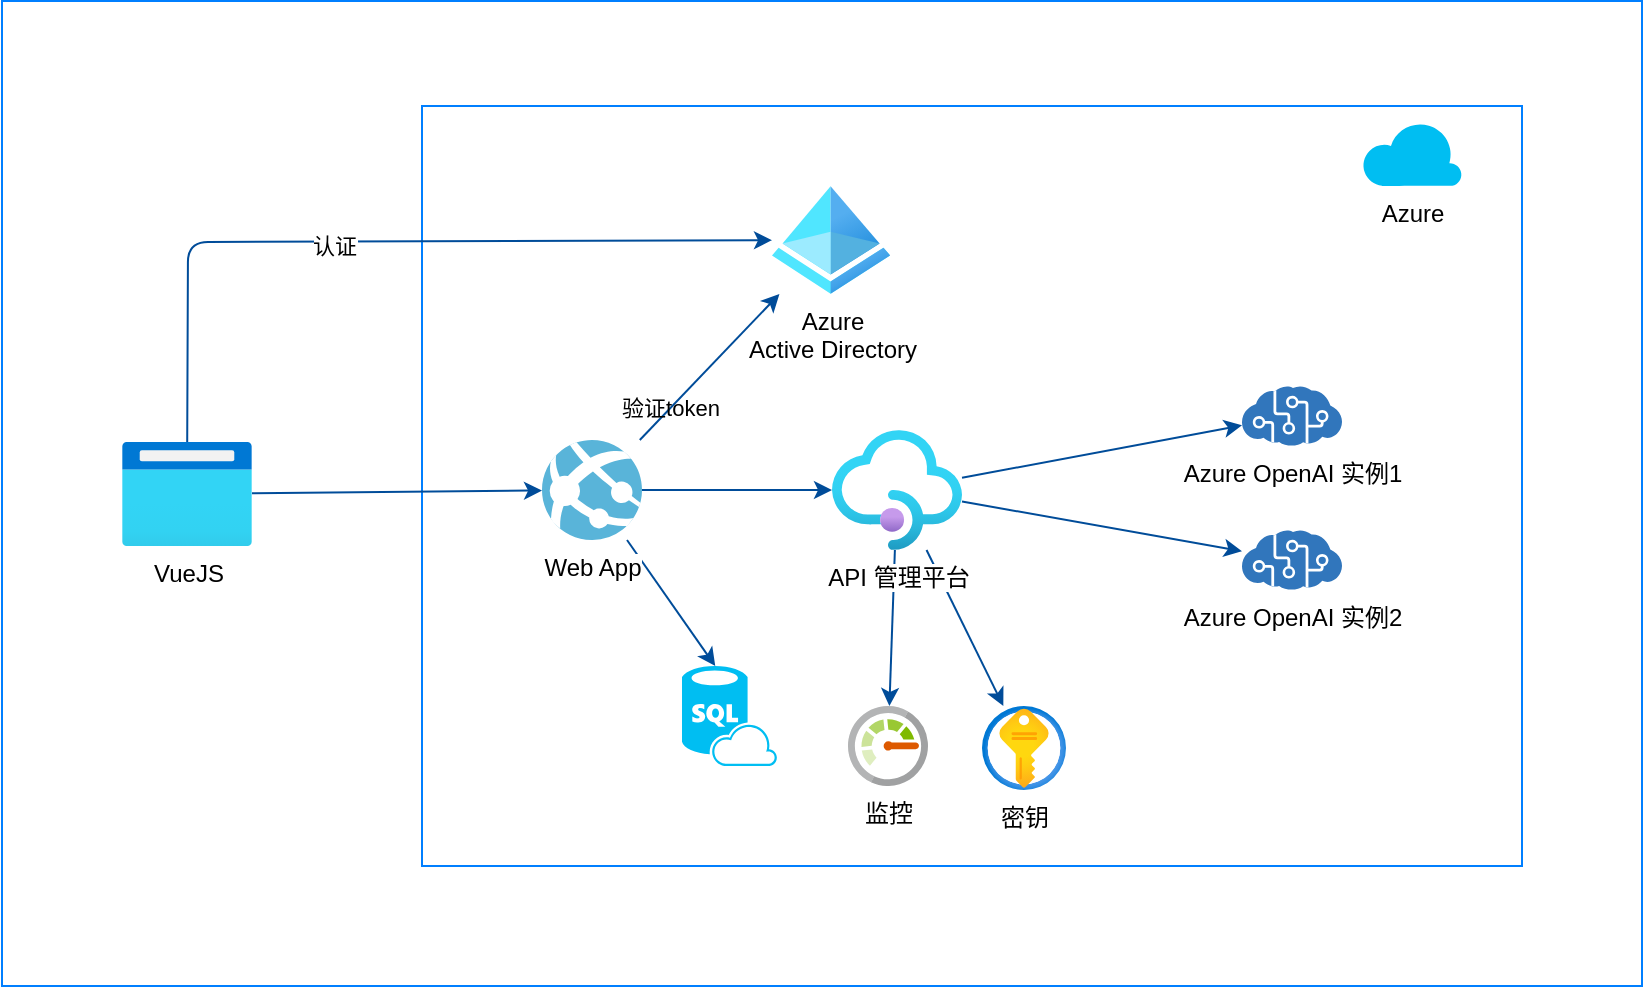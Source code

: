 <mxfile>
    <diagram id="WtRFDUaSbyghpBXP5Zu4" name="Page-1">
        <mxGraphModel dx="1345" dy="651" grid="1" gridSize="10" guides="1" tooltips="1" connect="1" arrows="1" fold="1" page="1" pageScale="1" pageWidth="850" pageHeight="1100" background="#ffffff" math="0" shadow="0">
            <root>
                <mxCell id="0"/>
                <mxCell id="1" parent="0"/>
                <mxCell id="26" value="" style="rounded=0;whiteSpace=wrap;html=1;labelBackgroundColor=#FFFFFF;strokeColor=#007FFF;fontColor=#000000;fillColor=#FFFFFF;" parent="1" vertex="1">
                    <mxGeometry x="10" y="107.5" width="820" height="492.5" as="geometry"/>
                </mxCell>
                <mxCell id="3" value="" style="rounded=0;whiteSpace=wrap;html=1;fillColor=#FFFFFF;strokeColor=#007FFF;fontColor=#000000;labelBackgroundColor=#FFFFFF;" parent="1" vertex="1">
                    <mxGeometry x="220" y="160" width="550" height="380" as="geometry"/>
                </mxCell>
                <mxCell id="15" style="edgeStyle=none;html=1;strokeColor=#004C99;fontColor=#000000;labelBackgroundColor=#FFFFFF;" parent="1" source="4" target="5" edge="1">
                    <mxGeometry relative="1" as="geometry"/>
                </mxCell>
                <mxCell id="21" style="edgeStyle=none;html=1;strokeColor=#004C99;fontColor=#000000;labelBackgroundColor=#FFFFFF;" parent="1" source="4" target="19" edge="1">
                    <mxGeometry relative="1" as="geometry">
                        <Array as="points">
                            <mxPoint x="103" y="228"/>
                        </Array>
                    </mxGeometry>
                </mxCell>
                <mxCell id="27" value="认证" style="edgeLabel;html=1;align=center;verticalAlign=middle;resizable=0;points=[];fontColor=#000000;labelBackgroundColor=#FFFFFF;" parent="21" vertex="1" connectable="0">
                    <mxGeometry x="-0.117" y="-2" relative="1" as="geometry">
                        <mxPoint as="offset"/>
                    </mxGeometry>
                </mxCell>
                <mxCell id="4" value="VueJS" style="aspect=fixed;html=1;points=[];align=center;image;fontSize=12;image=img/lib/azure2/general/Browser.svg;fontColor=#000000;labelBackgroundColor=#FFFFFF;" parent="1" vertex="1">
                    <mxGeometry x="70" y="328" width="65" height="52" as="geometry"/>
                </mxCell>
                <mxCell id="16" style="edgeStyle=none;html=1;fontColor=#000000;labelBackgroundColor=#FFFFFF;strokeColor=#004C99;" parent="1" source="5" target="6" edge="1">
                    <mxGeometry relative="1" as="geometry"/>
                </mxCell>
                <mxCell id="18" style="edgeStyle=none;html=1;entryX=0.35;entryY=0;entryDx=0;entryDy=0;entryPerimeter=0;strokeColor=#004C99;fontColor=#000000;labelBackgroundColor=#FFFFFF;" parent="1" source="5" target="17" edge="1">
                    <mxGeometry relative="1" as="geometry"/>
                </mxCell>
                <mxCell id="5" value="Web App" style="sketch=0;aspect=fixed;html=1;points=[];align=center;image;fontSize=12;image=img/lib/mscae/App_Services.svg;fontColor=#000000;labelBackgroundColor=#FFFFFF;" parent="1" vertex="1">
                    <mxGeometry x="280" y="327" width="50" height="50" as="geometry"/>
                </mxCell>
                <mxCell id="11" style="edgeStyle=none;html=1;strokeColor=#004C99;fontColor=#000000;labelBackgroundColor=#FFFFFF;" parent="1" source="6" target="9" edge="1">
                    <mxGeometry relative="1" as="geometry"/>
                </mxCell>
                <mxCell id="12" style="edgeStyle=none;html=1;strokeColor=#004C99;fontColor=#000000;labelBackgroundColor=#FFFFFF;" parent="1" source="6" target="10" edge="1">
                    <mxGeometry relative="1" as="geometry"/>
                </mxCell>
                <mxCell id="13" style="edgeStyle=none;html=1;strokeColor=#004C99;fontColor=#000000;labelBackgroundColor=#FFFFFF;" parent="1" source="6" target="7" edge="1">
                    <mxGeometry relative="1" as="geometry"/>
                </mxCell>
                <mxCell id="14" style="edgeStyle=none;html=1;strokeColor=#004C99;fontColor=#000000;labelBackgroundColor=#FFFFFF;" parent="1" source="6" target="8" edge="1">
                    <mxGeometry relative="1" as="geometry"/>
                </mxCell>
                <mxCell id="6" value="API 管理平台" style="aspect=fixed;html=1;points=[];align=center;image;fontSize=12;image=img/lib/azure2/app_services/API_Management_Services.svg;fontColor=#000000;labelBackgroundColor=#FFFFFF;" parent="1" vertex="1">
                    <mxGeometry x="425" y="322" width="65" height="60" as="geometry"/>
                </mxCell>
                <mxCell id="7" value="Azure OpenAI 实例1" style="sketch=0;aspect=fixed;html=1;points=[];align=center;image;fontSize=12;image=img/lib/mscae/Cognitive_Services.svg;fontColor=#000000;labelBackgroundColor=#FFFFFF;" parent="1" vertex="1">
                    <mxGeometry x="630" y="300" width="50" height="30" as="geometry"/>
                </mxCell>
                <mxCell id="8" value="Azure OpenAI 实例2" style="sketch=0;aspect=fixed;html=1;points=[];align=center;image;fontSize=12;image=img/lib/mscae/Cognitive_Services.svg;fontColor=#000000;labelBackgroundColor=#FFFFFF;" parent="1" vertex="1">
                    <mxGeometry x="630" y="372" width="50" height="30" as="geometry"/>
                </mxCell>
                <mxCell id="9" value="监控" style="sketch=0;aspect=fixed;html=1;points=[];align=center;image;fontSize=12;image=img/lib/mscae/Monitor.svg;fontColor=#000000;labelBackgroundColor=#FFFFFF;" parent="1" vertex="1">
                    <mxGeometry x="433" y="460" width="40" height="40" as="geometry"/>
                </mxCell>
                <mxCell id="10" value="密钥" style="aspect=fixed;html=1;points=[];align=center;image;fontSize=12;image=img/lib/azure2/security/Key_Vaults.svg;fontColor=#000000;labelBackgroundColor=#FFFFFF;" parent="1" vertex="1">
                    <mxGeometry x="500" y="460" width="42" height="42" as="geometry"/>
                </mxCell>
                <mxCell id="17" value="" style="verticalLabelPosition=bottom;html=1;verticalAlign=top;align=center;strokeColor=none;fillColor=#00BEF2;shape=mxgraph.azure.sql_database_sql_azure;fontColor=#000000;labelBackgroundColor=#FFFFFF;" parent="1" vertex="1">
                    <mxGeometry x="350" y="440" width="47.5" height="50" as="geometry"/>
                </mxCell>
                <mxCell id="19" value="Azure &lt;br&gt;Active Directory" style="aspect=fixed;html=1;points=[];align=center;image;fontSize=12;image=img/lib/azure2/identity/Azure_Active_Directory.svg;fontColor=#000000;labelBackgroundColor=#FFFFFF;" parent="1" vertex="1">
                    <mxGeometry x="395" y="200" width="59.06" height="54" as="geometry"/>
                </mxCell>
                <mxCell id="22" value="Azure" style="verticalLabelPosition=bottom;html=1;verticalAlign=top;align=center;strokeColor=none;fillColor=#00BEF2;shape=mxgraph.azure.cloud;fontColor=#000000;labelBackgroundColor=#FFFFFF;" parent="1" vertex="1">
                    <mxGeometry x="690" y="167.5" width="50" height="32.5" as="geometry"/>
                </mxCell>
                <mxCell id="20" style="edgeStyle=none;html=1;strokeColor=#004C99;fontColor=#000000;labelBackgroundColor=#FFFFFF;" parent="1" source="5" target="19" edge="1">
                    <mxGeometry relative="1" as="geometry"/>
                </mxCell>
                <mxCell id="28" value="验证token" style="edgeLabel;html=1;align=center;verticalAlign=middle;resizable=0;points=[];fontColor=#000000;labelBackgroundColor=none;" parent="20" vertex="1" connectable="0">
                    <mxGeometry x="-0.565" relative="1" as="geometry">
                        <mxPoint as="offset"/>
                    </mxGeometry>
                </mxCell>
            </root>
        </mxGraphModel>
    </diagram>
</mxfile>